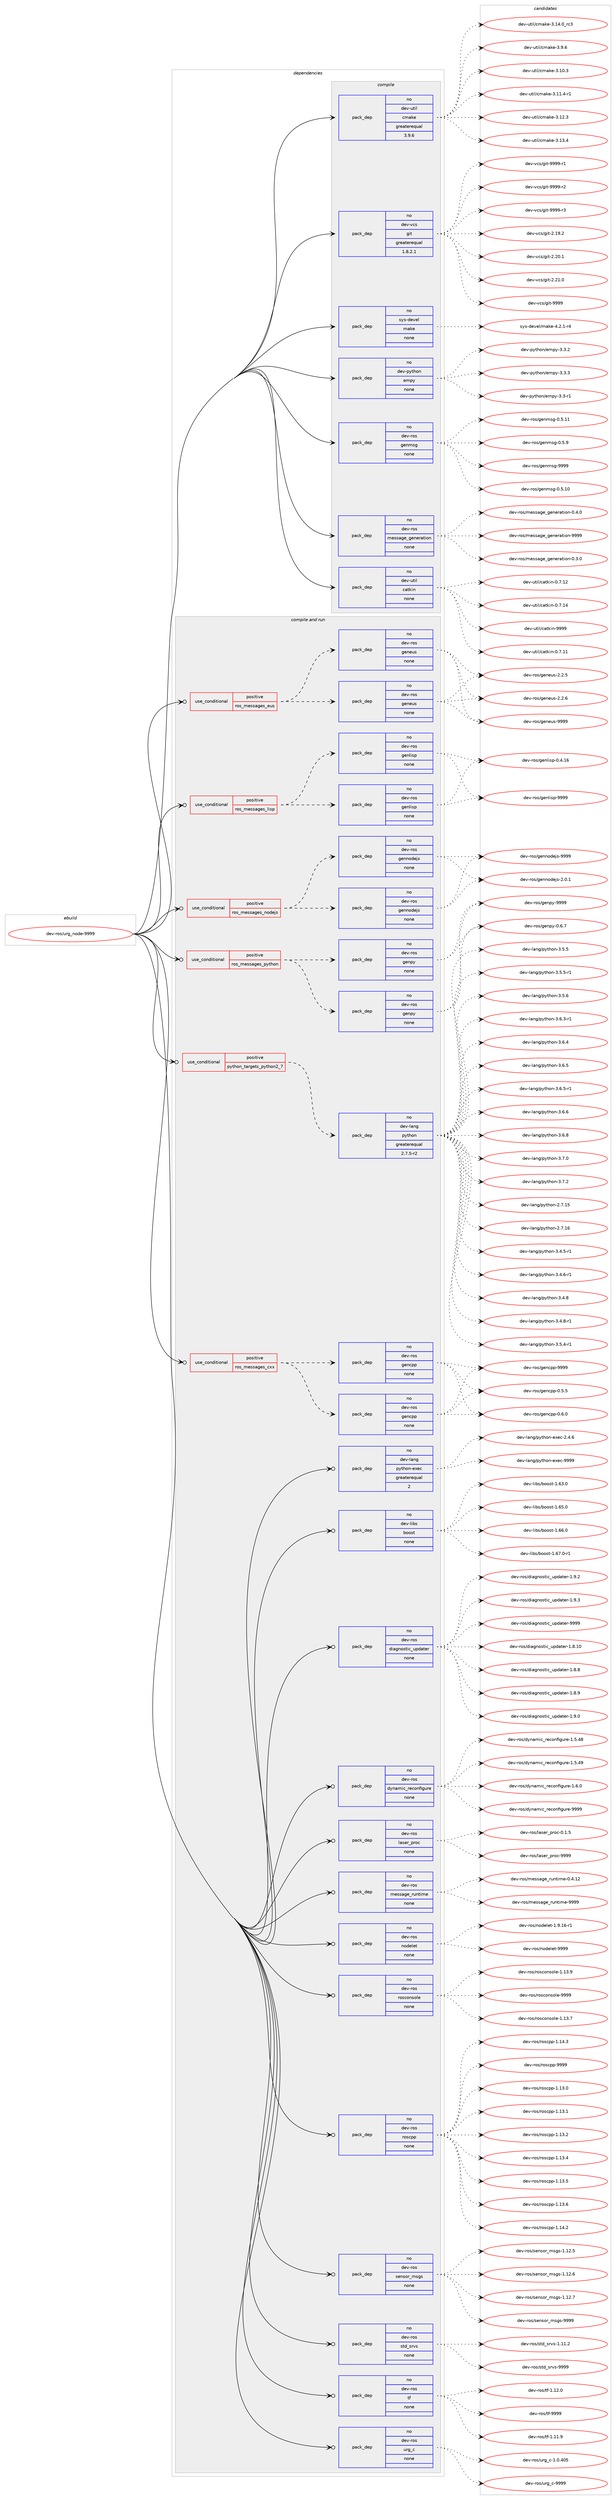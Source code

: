 digraph prolog {

# *************
# Graph options
# *************

newrank=true;
concentrate=true;
compound=true;
graph [rankdir=LR,fontname=Helvetica,fontsize=10,ranksep=1.5];#, ranksep=2.5, nodesep=0.2];
edge  [arrowhead=vee];
node  [fontname=Helvetica,fontsize=10];

# **********
# The ebuild
# **********

subgraph cluster_leftcol {
color=gray;
rank=same;
label=<<i>ebuild</i>>;
id [label="dev-ros/urg_node-9999", color=red, width=4, href="../dev-ros/urg_node-9999.svg"];
}

# ****************
# The dependencies
# ****************

subgraph cluster_midcol {
color=gray;
label=<<i>dependencies</i>>;
subgraph cluster_compile {
fillcolor="#eeeeee";
style=filled;
label=<<i>compile</i>>;
subgraph pack1061805 {
dependency1477040 [label=<<TABLE BORDER="0" CELLBORDER="1" CELLSPACING="0" CELLPADDING="4" WIDTH="220"><TR><TD ROWSPAN="6" CELLPADDING="30">pack_dep</TD></TR><TR><TD WIDTH="110">no</TD></TR><TR><TD>dev-python</TD></TR><TR><TD>empy</TD></TR><TR><TD>none</TD></TR><TR><TD></TD></TR></TABLE>>, shape=none, color=blue];
}
id:e -> dependency1477040:w [weight=20,style="solid",arrowhead="vee"];
subgraph pack1061806 {
dependency1477041 [label=<<TABLE BORDER="0" CELLBORDER="1" CELLSPACING="0" CELLPADDING="4" WIDTH="220"><TR><TD ROWSPAN="6" CELLPADDING="30">pack_dep</TD></TR><TR><TD WIDTH="110">no</TD></TR><TR><TD>dev-ros</TD></TR><TR><TD>genmsg</TD></TR><TR><TD>none</TD></TR><TR><TD></TD></TR></TABLE>>, shape=none, color=blue];
}
id:e -> dependency1477041:w [weight=20,style="solid",arrowhead="vee"];
subgraph pack1061807 {
dependency1477042 [label=<<TABLE BORDER="0" CELLBORDER="1" CELLSPACING="0" CELLPADDING="4" WIDTH="220"><TR><TD ROWSPAN="6" CELLPADDING="30">pack_dep</TD></TR><TR><TD WIDTH="110">no</TD></TR><TR><TD>dev-ros</TD></TR><TR><TD>message_generation</TD></TR><TR><TD>none</TD></TR><TR><TD></TD></TR></TABLE>>, shape=none, color=blue];
}
id:e -> dependency1477042:w [weight=20,style="solid",arrowhead="vee"];
subgraph pack1061808 {
dependency1477043 [label=<<TABLE BORDER="0" CELLBORDER="1" CELLSPACING="0" CELLPADDING="4" WIDTH="220"><TR><TD ROWSPAN="6" CELLPADDING="30">pack_dep</TD></TR><TR><TD WIDTH="110">no</TD></TR><TR><TD>dev-util</TD></TR><TR><TD>catkin</TD></TR><TR><TD>none</TD></TR><TR><TD></TD></TR></TABLE>>, shape=none, color=blue];
}
id:e -> dependency1477043:w [weight=20,style="solid",arrowhead="vee"];
subgraph pack1061809 {
dependency1477044 [label=<<TABLE BORDER="0" CELLBORDER="1" CELLSPACING="0" CELLPADDING="4" WIDTH="220"><TR><TD ROWSPAN="6" CELLPADDING="30">pack_dep</TD></TR><TR><TD WIDTH="110">no</TD></TR><TR><TD>dev-util</TD></TR><TR><TD>cmake</TD></TR><TR><TD>greaterequal</TD></TR><TR><TD>3.9.6</TD></TR></TABLE>>, shape=none, color=blue];
}
id:e -> dependency1477044:w [weight=20,style="solid",arrowhead="vee"];
subgraph pack1061810 {
dependency1477045 [label=<<TABLE BORDER="0" CELLBORDER="1" CELLSPACING="0" CELLPADDING="4" WIDTH="220"><TR><TD ROWSPAN="6" CELLPADDING="30">pack_dep</TD></TR><TR><TD WIDTH="110">no</TD></TR><TR><TD>dev-vcs</TD></TR><TR><TD>git</TD></TR><TR><TD>greaterequal</TD></TR><TR><TD>1.8.2.1</TD></TR></TABLE>>, shape=none, color=blue];
}
id:e -> dependency1477045:w [weight=20,style="solid",arrowhead="vee"];
subgraph pack1061811 {
dependency1477046 [label=<<TABLE BORDER="0" CELLBORDER="1" CELLSPACING="0" CELLPADDING="4" WIDTH="220"><TR><TD ROWSPAN="6" CELLPADDING="30">pack_dep</TD></TR><TR><TD WIDTH="110">no</TD></TR><TR><TD>sys-devel</TD></TR><TR><TD>make</TD></TR><TR><TD>none</TD></TR><TR><TD></TD></TR></TABLE>>, shape=none, color=blue];
}
id:e -> dependency1477046:w [weight=20,style="solid",arrowhead="vee"];
}
subgraph cluster_compileandrun {
fillcolor="#eeeeee";
style=filled;
label=<<i>compile and run</i>>;
subgraph cond391845 {
dependency1477047 [label=<<TABLE BORDER="0" CELLBORDER="1" CELLSPACING="0" CELLPADDING="4"><TR><TD ROWSPAN="3" CELLPADDING="10">use_conditional</TD></TR><TR><TD>positive</TD></TR><TR><TD>python_targets_python2_7</TD></TR></TABLE>>, shape=none, color=red];
subgraph pack1061812 {
dependency1477048 [label=<<TABLE BORDER="0" CELLBORDER="1" CELLSPACING="0" CELLPADDING="4" WIDTH="220"><TR><TD ROWSPAN="6" CELLPADDING="30">pack_dep</TD></TR><TR><TD WIDTH="110">no</TD></TR><TR><TD>dev-lang</TD></TR><TR><TD>python</TD></TR><TR><TD>greaterequal</TD></TR><TR><TD>2.7.5-r2</TD></TR></TABLE>>, shape=none, color=blue];
}
dependency1477047:e -> dependency1477048:w [weight=20,style="dashed",arrowhead="vee"];
}
id:e -> dependency1477047:w [weight=20,style="solid",arrowhead="odotvee"];
subgraph cond391846 {
dependency1477049 [label=<<TABLE BORDER="0" CELLBORDER="1" CELLSPACING="0" CELLPADDING="4"><TR><TD ROWSPAN="3" CELLPADDING="10">use_conditional</TD></TR><TR><TD>positive</TD></TR><TR><TD>ros_messages_cxx</TD></TR></TABLE>>, shape=none, color=red];
subgraph pack1061813 {
dependency1477050 [label=<<TABLE BORDER="0" CELLBORDER="1" CELLSPACING="0" CELLPADDING="4" WIDTH="220"><TR><TD ROWSPAN="6" CELLPADDING="30">pack_dep</TD></TR><TR><TD WIDTH="110">no</TD></TR><TR><TD>dev-ros</TD></TR><TR><TD>gencpp</TD></TR><TR><TD>none</TD></TR><TR><TD></TD></TR></TABLE>>, shape=none, color=blue];
}
dependency1477049:e -> dependency1477050:w [weight=20,style="dashed",arrowhead="vee"];
subgraph pack1061814 {
dependency1477051 [label=<<TABLE BORDER="0" CELLBORDER="1" CELLSPACING="0" CELLPADDING="4" WIDTH="220"><TR><TD ROWSPAN="6" CELLPADDING="30">pack_dep</TD></TR><TR><TD WIDTH="110">no</TD></TR><TR><TD>dev-ros</TD></TR><TR><TD>gencpp</TD></TR><TR><TD>none</TD></TR><TR><TD></TD></TR></TABLE>>, shape=none, color=blue];
}
dependency1477049:e -> dependency1477051:w [weight=20,style="dashed",arrowhead="vee"];
}
id:e -> dependency1477049:w [weight=20,style="solid",arrowhead="odotvee"];
subgraph cond391847 {
dependency1477052 [label=<<TABLE BORDER="0" CELLBORDER="1" CELLSPACING="0" CELLPADDING="4"><TR><TD ROWSPAN="3" CELLPADDING="10">use_conditional</TD></TR><TR><TD>positive</TD></TR><TR><TD>ros_messages_eus</TD></TR></TABLE>>, shape=none, color=red];
subgraph pack1061815 {
dependency1477053 [label=<<TABLE BORDER="0" CELLBORDER="1" CELLSPACING="0" CELLPADDING="4" WIDTH="220"><TR><TD ROWSPAN="6" CELLPADDING="30">pack_dep</TD></TR><TR><TD WIDTH="110">no</TD></TR><TR><TD>dev-ros</TD></TR><TR><TD>geneus</TD></TR><TR><TD>none</TD></TR><TR><TD></TD></TR></TABLE>>, shape=none, color=blue];
}
dependency1477052:e -> dependency1477053:w [weight=20,style="dashed",arrowhead="vee"];
subgraph pack1061816 {
dependency1477054 [label=<<TABLE BORDER="0" CELLBORDER="1" CELLSPACING="0" CELLPADDING="4" WIDTH="220"><TR><TD ROWSPAN="6" CELLPADDING="30">pack_dep</TD></TR><TR><TD WIDTH="110">no</TD></TR><TR><TD>dev-ros</TD></TR><TR><TD>geneus</TD></TR><TR><TD>none</TD></TR><TR><TD></TD></TR></TABLE>>, shape=none, color=blue];
}
dependency1477052:e -> dependency1477054:w [weight=20,style="dashed",arrowhead="vee"];
}
id:e -> dependency1477052:w [weight=20,style="solid",arrowhead="odotvee"];
subgraph cond391848 {
dependency1477055 [label=<<TABLE BORDER="0" CELLBORDER="1" CELLSPACING="0" CELLPADDING="4"><TR><TD ROWSPAN="3" CELLPADDING="10">use_conditional</TD></TR><TR><TD>positive</TD></TR><TR><TD>ros_messages_lisp</TD></TR></TABLE>>, shape=none, color=red];
subgraph pack1061817 {
dependency1477056 [label=<<TABLE BORDER="0" CELLBORDER="1" CELLSPACING="0" CELLPADDING="4" WIDTH="220"><TR><TD ROWSPAN="6" CELLPADDING="30">pack_dep</TD></TR><TR><TD WIDTH="110">no</TD></TR><TR><TD>dev-ros</TD></TR><TR><TD>genlisp</TD></TR><TR><TD>none</TD></TR><TR><TD></TD></TR></TABLE>>, shape=none, color=blue];
}
dependency1477055:e -> dependency1477056:w [weight=20,style="dashed",arrowhead="vee"];
subgraph pack1061818 {
dependency1477057 [label=<<TABLE BORDER="0" CELLBORDER="1" CELLSPACING="0" CELLPADDING="4" WIDTH="220"><TR><TD ROWSPAN="6" CELLPADDING="30">pack_dep</TD></TR><TR><TD WIDTH="110">no</TD></TR><TR><TD>dev-ros</TD></TR><TR><TD>genlisp</TD></TR><TR><TD>none</TD></TR><TR><TD></TD></TR></TABLE>>, shape=none, color=blue];
}
dependency1477055:e -> dependency1477057:w [weight=20,style="dashed",arrowhead="vee"];
}
id:e -> dependency1477055:w [weight=20,style="solid",arrowhead="odotvee"];
subgraph cond391849 {
dependency1477058 [label=<<TABLE BORDER="0" CELLBORDER="1" CELLSPACING="0" CELLPADDING="4"><TR><TD ROWSPAN="3" CELLPADDING="10">use_conditional</TD></TR><TR><TD>positive</TD></TR><TR><TD>ros_messages_nodejs</TD></TR></TABLE>>, shape=none, color=red];
subgraph pack1061819 {
dependency1477059 [label=<<TABLE BORDER="0" CELLBORDER="1" CELLSPACING="0" CELLPADDING="4" WIDTH="220"><TR><TD ROWSPAN="6" CELLPADDING="30">pack_dep</TD></TR><TR><TD WIDTH="110">no</TD></TR><TR><TD>dev-ros</TD></TR><TR><TD>gennodejs</TD></TR><TR><TD>none</TD></TR><TR><TD></TD></TR></TABLE>>, shape=none, color=blue];
}
dependency1477058:e -> dependency1477059:w [weight=20,style="dashed",arrowhead="vee"];
subgraph pack1061820 {
dependency1477060 [label=<<TABLE BORDER="0" CELLBORDER="1" CELLSPACING="0" CELLPADDING="4" WIDTH="220"><TR><TD ROWSPAN="6" CELLPADDING="30">pack_dep</TD></TR><TR><TD WIDTH="110">no</TD></TR><TR><TD>dev-ros</TD></TR><TR><TD>gennodejs</TD></TR><TR><TD>none</TD></TR><TR><TD></TD></TR></TABLE>>, shape=none, color=blue];
}
dependency1477058:e -> dependency1477060:w [weight=20,style="dashed",arrowhead="vee"];
}
id:e -> dependency1477058:w [weight=20,style="solid",arrowhead="odotvee"];
subgraph cond391850 {
dependency1477061 [label=<<TABLE BORDER="0" CELLBORDER="1" CELLSPACING="0" CELLPADDING="4"><TR><TD ROWSPAN="3" CELLPADDING="10">use_conditional</TD></TR><TR><TD>positive</TD></TR><TR><TD>ros_messages_python</TD></TR></TABLE>>, shape=none, color=red];
subgraph pack1061821 {
dependency1477062 [label=<<TABLE BORDER="0" CELLBORDER="1" CELLSPACING="0" CELLPADDING="4" WIDTH="220"><TR><TD ROWSPAN="6" CELLPADDING="30">pack_dep</TD></TR><TR><TD WIDTH="110">no</TD></TR><TR><TD>dev-ros</TD></TR><TR><TD>genpy</TD></TR><TR><TD>none</TD></TR><TR><TD></TD></TR></TABLE>>, shape=none, color=blue];
}
dependency1477061:e -> dependency1477062:w [weight=20,style="dashed",arrowhead="vee"];
subgraph pack1061822 {
dependency1477063 [label=<<TABLE BORDER="0" CELLBORDER="1" CELLSPACING="0" CELLPADDING="4" WIDTH="220"><TR><TD ROWSPAN="6" CELLPADDING="30">pack_dep</TD></TR><TR><TD WIDTH="110">no</TD></TR><TR><TD>dev-ros</TD></TR><TR><TD>genpy</TD></TR><TR><TD>none</TD></TR><TR><TD></TD></TR></TABLE>>, shape=none, color=blue];
}
dependency1477061:e -> dependency1477063:w [weight=20,style="dashed",arrowhead="vee"];
}
id:e -> dependency1477061:w [weight=20,style="solid",arrowhead="odotvee"];
subgraph pack1061823 {
dependency1477064 [label=<<TABLE BORDER="0" CELLBORDER="1" CELLSPACING="0" CELLPADDING="4" WIDTH="220"><TR><TD ROWSPAN="6" CELLPADDING="30">pack_dep</TD></TR><TR><TD WIDTH="110">no</TD></TR><TR><TD>dev-lang</TD></TR><TR><TD>python-exec</TD></TR><TR><TD>greaterequal</TD></TR><TR><TD>2</TD></TR></TABLE>>, shape=none, color=blue];
}
id:e -> dependency1477064:w [weight=20,style="solid",arrowhead="odotvee"];
subgraph pack1061824 {
dependency1477065 [label=<<TABLE BORDER="0" CELLBORDER="1" CELLSPACING="0" CELLPADDING="4" WIDTH="220"><TR><TD ROWSPAN="6" CELLPADDING="30">pack_dep</TD></TR><TR><TD WIDTH="110">no</TD></TR><TR><TD>dev-libs</TD></TR><TR><TD>boost</TD></TR><TR><TD>none</TD></TR><TR><TD></TD></TR></TABLE>>, shape=none, color=blue];
}
id:e -> dependency1477065:w [weight=20,style="solid",arrowhead="odotvee"];
subgraph pack1061825 {
dependency1477066 [label=<<TABLE BORDER="0" CELLBORDER="1" CELLSPACING="0" CELLPADDING="4" WIDTH="220"><TR><TD ROWSPAN="6" CELLPADDING="30">pack_dep</TD></TR><TR><TD WIDTH="110">no</TD></TR><TR><TD>dev-ros</TD></TR><TR><TD>diagnostic_updater</TD></TR><TR><TD>none</TD></TR><TR><TD></TD></TR></TABLE>>, shape=none, color=blue];
}
id:e -> dependency1477066:w [weight=20,style="solid",arrowhead="odotvee"];
subgraph pack1061826 {
dependency1477067 [label=<<TABLE BORDER="0" CELLBORDER="1" CELLSPACING="0" CELLPADDING="4" WIDTH="220"><TR><TD ROWSPAN="6" CELLPADDING="30">pack_dep</TD></TR><TR><TD WIDTH="110">no</TD></TR><TR><TD>dev-ros</TD></TR><TR><TD>dynamic_reconfigure</TD></TR><TR><TD>none</TD></TR><TR><TD></TD></TR></TABLE>>, shape=none, color=blue];
}
id:e -> dependency1477067:w [weight=20,style="solid",arrowhead="odotvee"];
subgraph pack1061827 {
dependency1477068 [label=<<TABLE BORDER="0" CELLBORDER="1" CELLSPACING="0" CELLPADDING="4" WIDTH="220"><TR><TD ROWSPAN="6" CELLPADDING="30">pack_dep</TD></TR><TR><TD WIDTH="110">no</TD></TR><TR><TD>dev-ros</TD></TR><TR><TD>laser_proc</TD></TR><TR><TD>none</TD></TR><TR><TD></TD></TR></TABLE>>, shape=none, color=blue];
}
id:e -> dependency1477068:w [weight=20,style="solid",arrowhead="odotvee"];
subgraph pack1061828 {
dependency1477069 [label=<<TABLE BORDER="0" CELLBORDER="1" CELLSPACING="0" CELLPADDING="4" WIDTH="220"><TR><TD ROWSPAN="6" CELLPADDING="30">pack_dep</TD></TR><TR><TD WIDTH="110">no</TD></TR><TR><TD>dev-ros</TD></TR><TR><TD>message_runtime</TD></TR><TR><TD>none</TD></TR><TR><TD></TD></TR></TABLE>>, shape=none, color=blue];
}
id:e -> dependency1477069:w [weight=20,style="solid",arrowhead="odotvee"];
subgraph pack1061829 {
dependency1477070 [label=<<TABLE BORDER="0" CELLBORDER="1" CELLSPACING="0" CELLPADDING="4" WIDTH="220"><TR><TD ROWSPAN="6" CELLPADDING="30">pack_dep</TD></TR><TR><TD WIDTH="110">no</TD></TR><TR><TD>dev-ros</TD></TR><TR><TD>nodelet</TD></TR><TR><TD>none</TD></TR><TR><TD></TD></TR></TABLE>>, shape=none, color=blue];
}
id:e -> dependency1477070:w [weight=20,style="solid",arrowhead="odotvee"];
subgraph pack1061830 {
dependency1477071 [label=<<TABLE BORDER="0" CELLBORDER="1" CELLSPACING="0" CELLPADDING="4" WIDTH="220"><TR><TD ROWSPAN="6" CELLPADDING="30">pack_dep</TD></TR><TR><TD WIDTH="110">no</TD></TR><TR><TD>dev-ros</TD></TR><TR><TD>rosconsole</TD></TR><TR><TD>none</TD></TR><TR><TD></TD></TR></TABLE>>, shape=none, color=blue];
}
id:e -> dependency1477071:w [weight=20,style="solid",arrowhead="odotvee"];
subgraph pack1061831 {
dependency1477072 [label=<<TABLE BORDER="0" CELLBORDER="1" CELLSPACING="0" CELLPADDING="4" WIDTH="220"><TR><TD ROWSPAN="6" CELLPADDING="30">pack_dep</TD></TR><TR><TD WIDTH="110">no</TD></TR><TR><TD>dev-ros</TD></TR><TR><TD>roscpp</TD></TR><TR><TD>none</TD></TR><TR><TD></TD></TR></TABLE>>, shape=none, color=blue];
}
id:e -> dependency1477072:w [weight=20,style="solid",arrowhead="odotvee"];
subgraph pack1061832 {
dependency1477073 [label=<<TABLE BORDER="0" CELLBORDER="1" CELLSPACING="0" CELLPADDING="4" WIDTH="220"><TR><TD ROWSPAN="6" CELLPADDING="30">pack_dep</TD></TR><TR><TD WIDTH="110">no</TD></TR><TR><TD>dev-ros</TD></TR><TR><TD>sensor_msgs</TD></TR><TR><TD>none</TD></TR><TR><TD></TD></TR></TABLE>>, shape=none, color=blue];
}
id:e -> dependency1477073:w [weight=20,style="solid",arrowhead="odotvee"];
subgraph pack1061833 {
dependency1477074 [label=<<TABLE BORDER="0" CELLBORDER="1" CELLSPACING="0" CELLPADDING="4" WIDTH="220"><TR><TD ROWSPAN="6" CELLPADDING="30">pack_dep</TD></TR><TR><TD WIDTH="110">no</TD></TR><TR><TD>dev-ros</TD></TR><TR><TD>std_srvs</TD></TR><TR><TD>none</TD></TR><TR><TD></TD></TR></TABLE>>, shape=none, color=blue];
}
id:e -> dependency1477074:w [weight=20,style="solid",arrowhead="odotvee"];
subgraph pack1061834 {
dependency1477075 [label=<<TABLE BORDER="0" CELLBORDER="1" CELLSPACING="0" CELLPADDING="4" WIDTH="220"><TR><TD ROWSPAN="6" CELLPADDING="30">pack_dep</TD></TR><TR><TD WIDTH="110">no</TD></TR><TR><TD>dev-ros</TD></TR><TR><TD>tf</TD></TR><TR><TD>none</TD></TR><TR><TD></TD></TR></TABLE>>, shape=none, color=blue];
}
id:e -> dependency1477075:w [weight=20,style="solid",arrowhead="odotvee"];
subgraph pack1061835 {
dependency1477076 [label=<<TABLE BORDER="0" CELLBORDER="1" CELLSPACING="0" CELLPADDING="4" WIDTH="220"><TR><TD ROWSPAN="6" CELLPADDING="30">pack_dep</TD></TR><TR><TD WIDTH="110">no</TD></TR><TR><TD>dev-ros</TD></TR><TR><TD>urg_c</TD></TR><TR><TD>none</TD></TR><TR><TD></TD></TR></TABLE>>, shape=none, color=blue];
}
id:e -> dependency1477076:w [weight=20,style="solid",arrowhead="odotvee"];
}
subgraph cluster_run {
fillcolor="#eeeeee";
style=filled;
label=<<i>run</i>>;
}
}

# **************
# The candidates
# **************

subgraph cluster_choices {
rank=same;
color=gray;
label=<<i>candidates</i>>;

subgraph choice1061805 {
color=black;
nodesep=1;
choice1001011184511212111610411111047101109112121455146514511449 [label="dev-python/empy-3.3-r1", color=red, width=4,href="../dev-python/empy-3.3-r1.svg"];
choice1001011184511212111610411111047101109112121455146514650 [label="dev-python/empy-3.3.2", color=red, width=4,href="../dev-python/empy-3.3.2.svg"];
choice1001011184511212111610411111047101109112121455146514651 [label="dev-python/empy-3.3.3", color=red, width=4,href="../dev-python/empy-3.3.3.svg"];
dependency1477040:e -> choice1001011184511212111610411111047101109112121455146514511449:w [style=dotted,weight="100"];
dependency1477040:e -> choice1001011184511212111610411111047101109112121455146514650:w [style=dotted,weight="100"];
dependency1477040:e -> choice1001011184511212111610411111047101109112121455146514651:w [style=dotted,weight="100"];
}
subgraph choice1061806 {
color=black;
nodesep=1;
choice100101118451141111154710310111010911510345484653464948 [label="dev-ros/genmsg-0.5.10", color=red, width=4,href="../dev-ros/genmsg-0.5.10.svg"];
choice100101118451141111154710310111010911510345484653464949 [label="dev-ros/genmsg-0.5.11", color=red, width=4,href="../dev-ros/genmsg-0.5.11.svg"];
choice1001011184511411111547103101110109115103454846534657 [label="dev-ros/genmsg-0.5.9", color=red, width=4,href="../dev-ros/genmsg-0.5.9.svg"];
choice10010111845114111115471031011101091151034557575757 [label="dev-ros/genmsg-9999", color=red, width=4,href="../dev-ros/genmsg-9999.svg"];
dependency1477041:e -> choice100101118451141111154710310111010911510345484653464948:w [style=dotted,weight="100"];
dependency1477041:e -> choice100101118451141111154710310111010911510345484653464949:w [style=dotted,weight="100"];
dependency1477041:e -> choice1001011184511411111547103101110109115103454846534657:w [style=dotted,weight="100"];
dependency1477041:e -> choice10010111845114111115471031011101091151034557575757:w [style=dotted,weight="100"];
}
subgraph choice1061807 {
color=black;
nodesep=1;
choice1001011184511411111547109101115115971031019510310111010111497116105111110454846514648 [label="dev-ros/message_generation-0.3.0", color=red, width=4,href="../dev-ros/message_generation-0.3.0.svg"];
choice1001011184511411111547109101115115971031019510310111010111497116105111110454846524648 [label="dev-ros/message_generation-0.4.0", color=red, width=4,href="../dev-ros/message_generation-0.4.0.svg"];
choice10010111845114111115471091011151159710310195103101110101114971161051111104557575757 [label="dev-ros/message_generation-9999", color=red, width=4,href="../dev-ros/message_generation-9999.svg"];
dependency1477042:e -> choice1001011184511411111547109101115115971031019510310111010111497116105111110454846514648:w [style=dotted,weight="100"];
dependency1477042:e -> choice1001011184511411111547109101115115971031019510310111010111497116105111110454846524648:w [style=dotted,weight="100"];
dependency1477042:e -> choice10010111845114111115471091011151159710310195103101110101114971161051111104557575757:w [style=dotted,weight="100"];
}
subgraph choice1061808 {
color=black;
nodesep=1;
choice1001011184511711610510847999711610710511045484655464949 [label="dev-util/catkin-0.7.11", color=red, width=4,href="../dev-util/catkin-0.7.11.svg"];
choice1001011184511711610510847999711610710511045484655464950 [label="dev-util/catkin-0.7.12", color=red, width=4,href="../dev-util/catkin-0.7.12.svg"];
choice1001011184511711610510847999711610710511045484655464952 [label="dev-util/catkin-0.7.14", color=red, width=4,href="../dev-util/catkin-0.7.14.svg"];
choice100101118451171161051084799971161071051104557575757 [label="dev-util/catkin-9999", color=red, width=4,href="../dev-util/catkin-9999.svg"];
dependency1477043:e -> choice1001011184511711610510847999711610710511045484655464949:w [style=dotted,weight="100"];
dependency1477043:e -> choice1001011184511711610510847999711610710511045484655464950:w [style=dotted,weight="100"];
dependency1477043:e -> choice1001011184511711610510847999711610710511045484655464952:w [style=dotted,weight="100"];
dependency1477043:e -> choice100101118451171161051084799971161071051104557575757:w [style=dotted,weight="100"];
}
subgraph choice1061809 {
color=black;
nodesep=1;
choice1001011184511711610510847991099710710145514649484651 [label="dev-util/cmake-3.10.3", color=red, width=4,href="../dev-util/cmake-3.10.3.svg"];
choice10010111845117116105108479910997107101455146494946524511449 [label="dev-util/cmake-3.11.4-r1", color=red, width=4,href="../dev-util/cmake-3.11.4-r1.svg"];
choice1001011184511711610510847991099710710145514649504651 [label="dev-util/cmake-3.12.3", color=red, width=4,href="../dev-util/cmake-3.12.3.svg"];
choice1001011184511711610510847991099710710145514649514652 [label="dev-util/cmake-3.13.4", color=red, width=4,href="../dev-util/cmake-3.13.4.svg"];
choice1001011184511711610510847991099710710145514649524648951149951 [label="dev-util/cmake-3.14.0_rc3", color=red, width=4,href="../dev-util/cmake-3.14.0_rc3.svg"];
choice10010111845117116105108479910997107101455146574654 [label="dev-util/cmake-3.9.6", color=red, width=4,href="../dev-util/cmake-3.9.6.svg"];
dependency1477044:e -> choice1001011184511711610510847991099710710145514649484651:w [style=dotted,weight="100"];
dependency1477044:e -> choice10010111845117116105108479910997107101455146494946524511449:w [style=dotted,weight="100"];
dependency1477044:e -> choice1001011184511711610510847991099710710145514649504651:w [style=dotted,weight="100"];
dependency1477044:e -> choice1001011184511711610510847991099710710145514649514652:w [style=dotted,weight="100"];
dependency1477044:e -> choice1001011184511711610510847991099710710145514649524648951149951:w [style=dotted,weight="100"];
dependency1477044:e -> choice10010111845117116105108479910997107101455146574654:w [style=dotted,weight="100"];
}
subgraph choice1061810 {
color=black;
nodesep=1;
choice10010111845118991154710310511645504649574650 [label="dev-vcs/git-2.19.2", color=red, width=4,href="../dev-vcs/git-2.19.2.svg"];
choice10010111845118991154710310511645504650484649 [label="dev-vcs/git-2.20.1", color=red, width=4,href="../dev-vcs/git-2.20.1.svg"];
choice10010111845118991154710310511645504650494648 [label="dev-vcs/git-2.21.0", color=red, width=4,href="../dev-vcs/git-2.21.0.svg"];
choice1001011184511899115471031051164557575757 [label="dev-vcs/git-9999", color=red, width=4,href="../dev-vcs/git-9999.svg"];
choice10010111845118991154710310511645575757574511449 [label="dev-vcs/git-9999-r1", color=red, width=4,href="../dev-vcs/git-9999-r1.svg"];
choice10010111845118991154710310511645575757574511450 [label="dev-vcs/git-9999-r2", color=red, width=4,href="../dev-vcs/git-9999-r2.svg"];
choice10010111845118991154710310511645575757574511451 [label="dev-vcs/git-9999-r3", color=red, width=4,href="../dev-vcs/git-9999-r3.svg"];
dependency1477045:e -> choice10010111845118991154710310511645504649574650:w [style=dotted,weight="100"];
dependency1477045:e -> choice10010111845118991154710310511645504650484649:w [style=dotted,weight="100"];
dependency1477045:e -> choice10010111845118991154710310511645504650494648:w [style=dotted,weight="100"];
dependency1477045:e -> choice1001011184511899115471031051164557575757:w [style=dotted,weight="100"];
dependency1477045:e -> choice10010111845118991154710310511645575757574511449:w [style=dotted,weight="100"];
dependency1477045:e -> choice10010111845118991154710310511645575757574511450:w [style=dotted,weight="100"];
dependency1477045:e -> choice10010111845118991154710310511645575757574511451:w [style=dotted,weight="100"];
}
subgraph choice1061811 {
color=black;
nodesep=1;
choice1151211154510010111810110847109971071014552465046494511452 [label="sys-devel/make-4.2.1-r4", color=red, width=4,href="../sys-devel/make-4.2.1-r4.svg"];
dependency1477046:e -> choice1151211154510010111810110847109971071014552465046494511452:w [style=dotted,weight="100"];
}
subgraph choice1061812 {
color=black;
nodesep=1;
choice10010111845108971101034711212111610411111045504655464953 [label="dev-lang/python-2.7.15", color=red, width=4,href="../dev-lang/python-2.7.15.svg"];
choice10010111845108971101034711212111610411111045504655464954 [label="dev-lang/python-2.7.16", color=red, width=4,href="../dev-lang/python-2.7.16.svg"];
choice1001011184510897110103471121211161041111104551465246534511449 [label="dev-lang/python-3.4.5-r1", color=red, width=4,href="../dev-lang/python-3.4.5-r1.svg"];
choice1001011184510897110103471121211161041111104551465246544511449 [label="dev-lang/python-3.4.6-r1", color=red, width=4,href="../dev-lang/python-3.4.6-r1.svg"];
choice100101118451089711010347112121116104111110455146524656 [label="dev-lang/python-3.4.8", color=red, width=4,href="../dev-lang/python-3.4.8.svg"];
choice1001011184510897110103471121211161041111104551465246564511449 [label="dev-lang/python-3.4.8-r1", color=red, width=4,href="../dev-lang/python-3.4.8-r1.svg"];
choice1001011184510897110103471121211161041111104551465346524511449 [label="dev-lang/python-3.5.4-r1", color=red, width=4,href="../dev-lang/python-3.5.4-r1.svg"];
choice100101118451089711010347112121116104111110455146534653 [label="dev-lang/python-3.5.5", color=red, width=4,href="../dev-lang/python-3.5.5.svg"];
choice1001011184510897110103471121211161041111104551465346534511449 [label="dev-lang/python-3.5.5-r1", color=red, width=4,href="../dev-lang/python-3.5.5-r1.svg"];
choice100101118451089711010347112121116104111110455146534654 [label="dev-lang/python-3.5.6", color=red, width=4,href="../dev-lang/python-3.5.6.svg"];
choice1001011184510897110103471121211161041111104551465446514511449 [label="dev-lang/python-3.6.3-r1", color=red, width=4,href="../dev-lang/python-3.6.3-r1.svg"];
choice100101118451089711010347112121116104111110455146544652 [label="dev-lang/python-3.6.4", color=red, width=4,href="../dev-lang/python-3.6.4.svg"];
choice100101118451089711010347112121116104111110455146544653 [label="dev-lang/python-3.6.5", color=red, width=4,href="../dev-lang/python-3.6.5.svg"];
choice1001011184510897110103471121211161041111104551465446534511449 [label="dev-lang/python-3.6.5-r1", color=red, width=4,href="../dev-lang/python-3.6.5-r1.svg"];
choice100101118451089711010347112121116104111110455146544654 [label="dev-lang/python-3.6.6", color=red, width=4,href="../dev-lang/python-3.6.6.svg"];
choice100101118451089711010347112121116104111110455146544656 [label="dev-lang/python-3.6.8", color=red, width=4,href="../dev-lang/python-3.6.8.svg"];
choice100101118451089711010347112121116104111110455146554648 [label="dev-lang/python-3.7.0", color=red, width=4,href="../dev-lang/python-3.7.0.svg"];
choice100101118451089711010347112121116104111110455146554650 [label="dev-lang/python-3.7.2", color=red, width=4,href="../dev-lang/python-3.7.2.svg"];
dependency1477048:e -> choice10010111845108971101034711212111610411111045504655464953:w [style=dotted,weight="100"];
dependency1477048:e -> choice10010111845108971101034711212111610411111045504655464954:w [style=dotted,weight="100"];
dependency1477048:e -> choice1001011184510897110103471121211161041111104551465246534511449:w [style=dotted,weight="100"];
dependency1477048:e -> choice1001011184510897110103471121211161041111104551465246544511449:w [style=dotted,weight="100"];
dependency1477048:e -> choice100101118451089711010347112121116104111110455146524656:w [style=dotted,weight="100"];
dependency1477048:e -> choice1001011184510897110103471121211161041111104551465246564511449:w [style=dotted,weight="100"];
dependency1477048:e -> choice1001011184510897110103471121211161041111104551465346524511449:w [style=dotted,weight="100"];
dependency1477048:e -> choice100101118451089711010347112121116104111110455146534653:w [style=dotted,weight="100"];
dependency1477048:e -> choice1001011184510897110103471121211161041111104551465346534511449:w [style=dotted,weight="100"];
dependency1477048:e -> choice100101118451089711010347112121116104111110455146534654:w [style=dotted,weight="100"];
dependency1477048:e -> choice1001011184510897110103471121211161041111104551465446514511449:w [style=dotted,weight="100"];
dependency1477048:e -> choice100101118451089711010347112121116104111110455146544652:w [style=dotted,weight="100"];
dependency1477048:e -> choice100101118451089711010347112121116104111110455146544653:w [style=dotted,weight="100"];
dependency1477048:e -> choice1001011184510897110103471121211161041111104551465446534511449:w [style=dotted,weight="100"];
dependency1477048:e -> choice100101118451089711010347112121116104111110455146544654:w [style=dotted,weight="100"];
dependency1477048:e -> choice100101118451089711010347112121116104111110455146544656:w [style=dotted,weight="100"];
dependency1477048:e -> choice100101118451089711010347112121116104111110455146554648:w [style=dotted,weight="100"];
dependency1477048:e -> choice100101118451089711010347112121116104111110455146554650:w [style=dotted,weight="100"];
}
subgraph choice1061813 {
color=black;
nodesep=1;
choice100101118451141111154710310111099112112454846534653 [label="dev-ros/gencpp-0.5.5", color=red, width=4,href="../dev-ros/gencpp-0.5.5.svg"];
choice100101118451141111154710310111099112112454846544648 [label="dev-ros/gencpp-0.6.0", color=red, width=4,href="../dev-ros/gencpp-0.6.0.svg"];
choice1001011184511411111547103101110991121124557575757 [label="dev-ros/gencpp-9999", color=red, width=4,href="../dev-ros/gencpp-9999.svg"];
dependency1477050:e -> choice100101118451141111154710310111099112112454846534653:w [style=dotted,weight="100"];
dependency1477050:e -> choice100101118451141111154710310111099112112454846544648:w [style=dotted,weight="100"];
dependency1477050:e -> choice1001011184511411111547103101110991121124557575757:w [style=dotted,weight="100"];
}
subgraph choice1061814 {
color=black;
nodesep=1;
choice100101118451141111154710310111099112112454846534653 [label="dev-ros/gencpp-0.5.5", color=red, width=4,href="../dev-ros/gencpp-0.5.5.svg"];
choice100101118451141111154710310111099112112454846544648 [label="dev-ros/gencpp-0.6.0", color=red, width=4,href="../dev-ros/gencpp-0.6.0.svg"];
choice1001011184511411111547103101110991121124557575757 [label="dev-ros/gencpp-9999", color=red, width=4,href="../dev-ros/gencpp-9999.svg"];
dependency1477051:e -> choice100101118451141111154710310111099112112454846534653:w [style=dotted,weight="100"];
dependency1477051:e -> choice100101118451141111154710310111099112112454846544648:w [style=dotted,weight="100"];
dependency1477051:e -> choice1001011184511411111547103101110991121124557575757:w [style=dotted,weight="100"];
}
subgraph choice1061815 {
color=black;
nodesep=1;
choice1001011184511411111547103101110101117115455046504653 [label="dev-ros/geneus-2.2.5", color=red, width=4,href="../dev-ros/geneus-2.2.5.svg"];
choice1001011184511411111547103101110101117115455046504654 [label="dev-ros/geneus-2.2.6", color=red, width=4,href="../dev-ros/geneus-2.2.6.svg"];
choice10010111845114111115471031011101011171154557575757 [label="dev-ros/geneus-9999", color=red, width=4,href="../dev-ros/geneus-9999.svg"];
dependency1477053:e -> choice1001011184511411111547103101110101117115455046504653:w [style=dotted,weight="100"];
dependency1477053:e -> choice1001011184511411111547103101110101117115455046504654:w [style=dotted,weight="100"];
dependency1477053:e -> choice10010111845114111115471031011101011171154557575757:w [style=dotted,weight="100"];
}
subgraph choice1061816 {
color=black;
nodesep=1;
choice1001011184511411111547103101110101117115455046504653 [label="dev-ros/geneus-2.2.5", color=red, width=4,href="../dev-ros/geneus-2.2.5.svg"];
choice1001011184511411111547103101110101117115455046504654 [label="dev-ros/geneus-2.2.6", color=red, width=4,href="../dev-ros/geneus-2.2.6.svg"];
choice10010111845114111115471031011101011171154557575757 [label="dev-ros/geneus-9999", color=red, width=4,href="../dev-ros/geneus-9999.svg"];
dependency1477054:e -> choice1001011184511411111547103101110101117115455046504653:w [style=dotted,weight="100"];
dependency1477054:e -> choice1001011184511411111547103101110101117115455046504654:w [style=dotted,weight="100"];
dependency1477054:e -> choice10010111845114111115471031011101011171154557575757:w [style=dotted,weight="100"];
}
subgraph choice1061817 {
color=black;
nodesep=1;
choice100101118451141111154710310111010810511511245484652464954 [label="dev-ros/genlisp-0.4.16", color=red, width=4,href="../dev-ros/genlisp-0.4.16.svg"];
choice10010111845114111115471031011101081051151124557575757 [label="dev-ros/genlisp-9999", color=red, width=4,href="../dev-ros/genlisp-9999.svg"];
dependency1477056:e -> choice100101118451141111154710310111010810511511245484652464954:w [style=dotted,weight="100"];
dependency1477056:e -> choice10010111845114111115471031011101081051151124557575757:w [style=dotted,weight="100"];
}
subgraph choice1061818 {
color=black;
nodesep=1;
choice100101118451141111154710310111010810511511245484652464954 [label="dev-ros/genlisp-0.4.16", color=red, width=4,href="../dev-ros/genlisp-0.4.16.svg"];
choice10010111845114111115471031011101081051151124557575757 [label="dev-ros/genlisp-9999", color=red, width=4,href="../dev-ros/genlisp-9999.svg"];
dependency1477057:e -> choice100101118451141111154710310111010810511511245484652464954:w [style=dotted,weight="100"];
dependency1477057:e -> choice10010111845114111115471031011101081051151124557575757:w [style=dotted,weight="100"];
}
subgraph choice1061819 {
color=black;
nodesep=1;
choice1001011184511411111547103101110110111100101106115455046484649 [label="dev-ros/gennodejs-2.0.1", color=red, width=4,href="../dev-ros/gennodejs-2.0.1.svg"];
choice10010111845114111115471031011101101111001011061154557575757 [label="dev-ros/gennodejs-9999", color=red, width=4,href="../dev-ros/gennodejs-9999.svg"];
dependency1477059:e -> choice1001011184511411111547103101110110111100101106115455046484649:w [style=dotted,weight="100"];
dependency1477059:e -> choice10010111845114111115471031011101101111001011061154557575757:w [style=dotted,weight="100"];
}
subgraph choice1061820 {
color=black;
nodesep=1;
choice1001011184511411111547103101110110111100101106115455046484649 [label="dev-ros/gennodejs-2.0.1", color=red, width=4,href="../dev-ros/gennodejs-2.0.1.svg"];
choice10010111845114111115471031011101101111001011061154557575757 [label="dev-ros/gennodejs-9999", color=red, width=4,href="../dev-ros/gennodejs-9999.svg"];
dependency1477060:e -> choice1001011184511411111547103101110110111100101106115455046484649:w [style=dotted,weight="100"];
dependency1477060:e -> choice10010111845114111115471031011101101111001011061154557575757:w [style=dotted,weight="100"];
}
subgraph choice1061821 {
color=black;
nodesep=1;
choice1001011184511411111547103101110112121454846544655 [label="dev-ros/genpy-0.6.7", color=red, width=4,href="../dev-ros/genpy-0.6.7.svg"];
choice10010111845114111115471031011101121214557575757 [label="dev-ros/genpy-9999", color=red, width=4,href="../dev-ros/genpy-9999.svg"];
dependency1477062:e -> choice1001011184511411111547103101110112121454846544655:w [style=dotted,weight="100"];
dependency1477062:e -> choice10010111845114111115471031011101121214557575757:w [style=dotted,weight="100"];
}
subgraph choice1061822 {
color=black;
nodesep=1;
choice1001011184511411111547103101110112121454846544655 [label="dev-ros/genpy-0.6.7", color=red, width=4,href="../dev-ros/genpy-0.6.7.svg"];
choice10010111845114111115471031011101121214557575757 [label="dev-ros/genpy-9999", color=red, width=4,href="../dev-ros/genpy-9999.svg"];
dependency1477063:e -> choice1001011184511411111547103101110112121454846544655:w [style=dotted,weight="100"];
dependency1477063:e -> choice10010111845114111115471031011101121214557575757:w [style=dotted,weight="100"];
}
subgraph choice1061823 {
color=black;
nodesep=1;
choice1001011184510897110103471121211161041111104510112010199455046524654 [label="dev-lang/python-exec-2.4.6", color=red, width=4,href="../dev-lang/python-exec-2.4.6.svg"];
choice10010111845108971101034711212111610411111045101120101994557575757 [label="dev-lang/python-exec-9999", color=red, width=4,href="../dev-lang/python-exec-9999.svg"];
dependency1477064:e -> choice1001011184510897110103471121211161041111104510112010199455046524654:w [style=dotted,weight="100"];
dependency1477064:e -> choice10010111845108971101034711212111610411111045101120101994557575757:w [style=dotted,weight="100"];
}
subgraph choice1061824 {
color=black;
nodesep=1;
choice1001011184510810598115479811111111511645494654514648 [label="dev-libs/boost-1.63.0", color=red, width=4,href="../dev-libs/boost-1.63.0.svg"];
choice1001011184510810598115479811111111511645494654534648 [label="dev-libs/boost-1.65.0", color=red, width=4,href="../dev-libs/boost-1.65.0.svg"];
choice1001011184510810598115479811111111511645494654544648 [label="dev-libs/boost-1.66.0", color=red, width=4,href="../dev-libs/boost-1.66.0.svg"];
choice10010111845108105981154798111111115116454946545546484511449 [label="dev-libs/boost-1.67.0-r1", color=red, width=4,href="../dev-libs/boost-1.67.0-r1.svg"];
dependency1477065:e -> choice1001011184510810598115479811111111511645494654514648:w [style=dotted,weight="100"];
dependency1477065:e -> choice1001011184510810598115479811111111511645494654534648:w [style=dotted,weight="100"];
dependency1477065:e -> choice1001011184510810598115479811111111511645494654544648:w [style=dotted,weight="100"];
dependency1477065:e -> choice10010111845108105981154798111111115116454946545546484511449:w [style=dotted,weight="100"];
}
subgraph choice1061825 {
color=black;
nodesep=1;
choice10010111845114111115471001059710311011111511610599951171121009711610111445494656464948 [label="dev-ros/diagnostic_updater-1.8.10", color=red, width=4,href="../dev-ros/diagnostic_updater-1.8.10.svg"];
choice100101118451141111154710010597103110111115116105999511711210097116101114454946564656 [label="dev-ros/diagnostic_updater-1.8.8", color=red, width=4,href="../dev-ros/diagnostic_updater-1.8.8.svg"];
choice100101118451141111154710010597103110111115116105999511711210097116101114454946564657 [label="dev-ros/diagnostic_updater-1.8.9", color=red, width=4,href="../dev-ros/diagnostic_updater-1.8.9.svg"];
choice100101118451141111154710010597103110111115116105999511711210097116101114454946574648 [label="dev-ros/diagnostic_updater-1.9.0", color=red, width=4,href="../dev-ros/diagnostic_updater-1.9.0.svg"];
choice100101118451141111154710010597103110111115116105999511711210097116101114454946574650 [label="dev-ros/diagnostic_updater-1.9.2", color=red, width=4,href="../dev-ros/diagnostic_updater-1.9.2.svg"];
choice100101118451141111154710010597103110111115116105999511711210097116101114454946574651 [label="dev-ros/diagnostic_updater-1.9.3", color=red, width=4,href="../dev-ros/diagnostic_updater-1.9.3.svg"];
choice1001011184511411111547100105971031101111151161059995117112100971161011144557575757 [label="dev-ros/diagnostic_updater-9999", color=red, width=4,href="../dev-ros/diagnostic_updater-9999.svg"];
dependency1477066:e -> choice10010111845114111115471001059710311011111511610599951171121009711610111445494656464948:w [style=dotted,weight="100"];
dependency1477066:e -> choice100101118451141111154710010597103110111115116105999511711210097116101114454946564656:w [style=dotted,weight="100"];
dependency1477066:e -> choice100101118451141111154710010597103110111115116105999511711210097116101114454946564657:w [style=dotted,weight="100"];
dependency1477066:e -> choice100101118451141111154710010597103110111115116105999511711210097116101114454946574648:w [style=dotted,weight="100"];
dependency1477066:e -> choice100101118451141111154710010597103110111115116105999511711210097116101114454946574650:w [style=dotted,weight="100"];
dependency1477066:e -> choice100101118451141111154710010597103110111115116105999511711210097116101114454946574651:w [style=dotted,weight="100"];
dependency1477066:e -> choice1001011184511411111547100105971031101111151161059995117112100971161011144557575757:w [style=dotted,weight="100"];
}
subgraph choice1061826 {
color=black;
nodesep=1;
choice10010111845114111115471001211109710910599951141019911111010210510311711410145494653465256 [label="dev-ros/dynamic_reconfigure-1.5.48", color=red, width=4,href="../dev-ros/dynamic_reconfigure-1.5.48.svg"];
choice10010111845114111115471001211109710910599951141019911111010210510311711410145494653465257 [label="dev-ros/dynamic_reconfigure-1.5.49", color=red, width=4,href="../dev-ros/dynamic_reconfigure-1.5.49.svg"];
choice100101118451141111154710012111097109105999511410199111110102105103117114101454946544648 [label="dev-ros/dynamic_reconfigure-1.6.0", color=red, width=4,href="../dev-ros/dynamic_reconfigure-1.6.0.svg"];
choice1001011184511411111547100121110971091059995114101991111101021051031171141014557575757 [label="dev-ros/dynamic_reconfigure-9999", color=red, width=4,href="../dev-ros/dynamic_reconfigure-9999.svg"];
dependency1477067:e -> choice10010111845114111115471001211109710910599951141019911111010210510311711410145494653465256:w [style=dotted,weight="100"];
dependency1477067:e -> choice10010111845114111115471001211109710910599951141019911111010210510311711410145494653465257:w [style=dotted,weight="100"];
dependency1477067:e -> choice100101118451141111154710012111097109105999511410199111110102105103117114101454946544648:w [style=dotted,weight="100"];
dependency1477067:e -> choice1001011184511411111547100121110971091059995114101991111101021051031171141014557575757:w [style=dotted,weight="100"];
}
subgraph choice1061827 {
color=black;
nodesep=1;
choice1001011184511411111547108971151011149511211411199454846494653 [label="dev-ros/laser_proc-0.1.5", color=red, width=4,href="../dev-ros/laser_proc-0.1.5.svg"];
choice10010111845114111115471089711510111495112114111994557575757 [label="dev-ros/laser_proc-9999", color=red, width=4,href="../dev-ros/laser_proc-9999.svg"];
dependency1477068:e -> choice1001011184511411111547108971151011149511211411199454846494653:w [style=dotted,weight="100"];
dependency1477068:e -> choice10010111845114111115471089711510111495112114111994557575757:w [style=dotted,weight="100"];
}
subgraph choice1061828 {
color=black;
nodesep=1;
choice1001011184511411111547109101115115971031019511411711011610510910145484652464950 [label="dev-ros/message_runtime-0.4.12", color=red, width=4,href="../dev-ros/message_runtime-0.4.12.svg"];
choice100101118451141111154710910111511597103101951141171101161051091014557575757 [label="dev-ros/message_runtime-9999", color=red, width=4,href="../dev-ros/message_runtime-9999.svg"];
dependency1477069:e -> choice1001011184511411111547109101115115971031019511411711011610510910145484652464950:w [style=dotted,weight="100"];
dependency1477069:e -> choice100101118451141111154710910111511597103101951141171101161051091014557575757:w [style=dotted,weight="100"];
}
subgraph choice1061829 {
color=black;
nodesep=1;
choice1001011184511411111547110111100101108101116454946574649544511449 [label="dev-ros/nodelet-1.9.16-r1", color=red, width=4,href="../dev-ros/nodelet-1.9.16-r1.svg"];
choice10010111845114111115471101111001011081011164557575757 [label="dev-ros/nodelet-9999", color=red, width=4,href="../dev-ros/nodelet-9999.svg"];
dependency1477070:e -> choice1001011184511411111547110111100101108101116454946574649544511449:w [style=dotted,weight="100"];
dependency1477070:e -> choice10010111845114111115471101111001011081011164557575757:w [style=dotted,weight="100"];
}
subgraph choice1061830 {
color=black;
nodesep=1;
choice10010111845114111115471141111159911111011511110810145494649514655 [label="dev-ros/rosconsole-1.13.7", color=red, width=4,href="../dev-ros/rosconsole-1.13.7.svg"];
choice10010111845114111115471141111159911111011511110810145494649514657 [label="dev-ros/rosconsole-1.13.9", color=red, width=4,href="../dev-ros/rosconsole-1.13.9.svg"];
choice1001011184511411111547114111115991111101151111081014557575757 [label="dev-ros/rosconsole-9999", color=red, width=4,href="../dev-ros/rosconsole-9999.svg"];
dependency1477071:e -> choice10010111845114111115471141111159911111011511110810145494649514655:w [style=dotted,weight="100"];
dependency1477071:e -> choice10010111845114111115471141111159911111011511110810145494649514657:w [style=dotted,weight="100"];
dependency1477071:e -> choice1001011184511411111547114111115991111101151111081014557575757:w [style=dotted,weight="100"];
}
subgraph choice1061831 {
color=black;
nodesep=1;
choice10010111845114111115471141111159911211245494649514648 [label="dev-ros/roscpp-1.13.0", color=red, width=4,href="../dev-ros/roscpp-1.13.0.svg"];
choice10010111845114111115471141111159911211245494649514649 [label="dev-ros/roscpp-1.13.1", color=red, width=4,href="../dev-ros/roscpp-1.13.1.svg"];
choice10010111845114111115471141111159911211245494649514650 [label="dev-ros/roscpp-1.13.2", color=red, width=4,href="../dev-ros/roscpp-1.13.2.svg"];
choice10010111845114111115471141111159911211245494649514652 [label="dev-ros/roscpp-1.13.4", color=red, width=4,href="../dev-ros/roscpp-1.13.4.svg"];
choice10010111845114111115471141111159911211245494649514653 [label="dev-ros/roscpp-1.13.5", color=red, width=4,href="../dev-ros/roscpp-1.13.5.svg"];
choice10010111845114111115471141111159911211245494649514654 [label="dev-ros/roscpp-1.13.6", color=red, width=4,href="../dev-ros/roscpp-1.13.6.svg"];
choice10010111845114111115471141111159911211245494649524650 [label="dev-ros/roscpp-1.14.2", color=red, width=4,href="../dev-ros/roscpp-1.14.2.svg"];
choice10010111845114111115471141111159911211245494649524651 [label="dev-ros/roscpp-1.14.3", color=red, width=4,href="../dev-ros/roscpp-1.14.3.svg"];
choice1001011184511411111547114111115991121124557575757 [label="dev-ros/roscpp-9999", color=red, width=4,href="../dev-ros/roscpp-9999.svg"];
dependency1477072:e -> choice10010111845114111115471141111159911211245494649514648:w [style=dotted,weight="100"];
dependency1477072:e -> choice10010111845114111115471141111159911211245494649514649:w [style=dotted,weight="100"];
dependency1477072:e -> choice10010111845114111115471141111159911211245494649514650:w [style=dotted,weight="100"];
dependency1477072:e -> choice10010111845114111115471141111159911211245494649514652:w [style=dotted,weight="100"];
dependency1477072:e -> choice10010111845114111115471141111159911211245494649514653:w [style=dotted,weight="100"];
dependency1477072:e -> choice10010111845114111115471141111159911211245494649514654:w [style=dotted,weight="100"];
dependency1477072:e -> choice10010111845114111115471141111159911211245494649524650:w [style=dotted,weight="100"];
dependency1477072:e -> choice10010111845114111115471141111159911211245494649524651:w [style=dotted,weight="100"];
dependency1477072:e -> choice1001011184511411111547114111115991121124557575757:w [style=dotted,weight="100"];
}
subgraph choice1061832 {
color=black;
nodesep=1;
choice10010111845114111115471151011101151111149510911510311545494649504653 [label="dev-ros/sensor_msgs-1.12.5", color=red, width=4,href="../dev-ros/sensor_msgs-1.12.5.svg"];
choice10010111845114111115471151011101151111149510911510311545494649504654 [label="dev-ros/sensor_msgs-1.12.6", color=red, width=4,href="../dev-ros/sensor_msgs-1.12.6.svg"];
choice10010111845114111115471151011101151111149510911510311545494649504655 [label="dev-ros/sensor_msgs-1.12.7", color=red, width=4,href="../dev-ros/sensor_msgs-1.12.7.svg"];
choice1001011184511411111547115101110115111114951091151031154557575757 [label="dev-ros/sensor_msgs-9999", color=red, width=4,href="../dev-ros/sensor_msgs-9999.svg"];
dependency1477073:e -> choice10010111845114111115471151011101151111149510911510311545494649504653:w [style=dotted,weight="100"];
dependency1477073:e -> choice10010111845114111115471151011101151111149510911510311545494649504654:w [style=dotted,weight="100"];
dependency1477073:e -> choice10010111845114111115471151011101151111149510911510311545494649504655:w [style=dotted,weight="100"];
dependency1477073:e -> choice1001011184511411111547115101110115111114951091151031154557575757:w [style=dotted,weight="100"];
}
subgraph choice1061833 {
color=black;
nodesep=1;
choice10010111845114111115471151161009511511411811545494649494650 [label="dev-ros/std_srvs-1.11.2", color=red, width=4,href="../dev-ros/std_srvs-1.11.2.svg"];
choice1001011184511411111547115116100951151141181154557575757 [label="dev-ros/std_srvs-9999", color=red, width=4,href="../dev-ros/std_srvs-9999.svg"];
dependency1477074:e -> choice10010111845114111115471151161009511511411811545494649494650:w [style=dotted,weight="100"];
dependency1477074:e -> choice1001011184511411111547115116100951151141181154557575757:w [style=dotted,weight="100"];
}
subgraph choice1061834 {
color=black;
nodesep=1;
choice100101118451141111154711610245494649494657 [label="dev-ros/tf-1.11.9", color=red, width=4,href="../dev-ros/tf-1.11.9.svg"];
choice100101118451141111154711610245494649504648 [label="dev-ros/tf-1.12.0", color=red, width=4,href="../dev-ros/tf-1.12.0.svg"];
choice10010111845114111115471161024557575757 [label="dev-ros/tf-9999", color=red, width=4,href="../dev-ros/tf-9999.svg"];
dependency1477075:e -> choice100101118451141111154711610245494649494657:w [style=dotted,weight="100"];
dependency1477075:e -> choice100101118451141111154711610245494649504648:w [style=dotted,weight="100"];
dependency1477075:e -> choice10010111845114111115471161024557575757:w [style=dotted,weight="100"];
}
subgraph choice1061835 {
color=black;
nodesep=1;
choice100101118451141111154711711410395994549464846524853 [label="dev-ros/urg_c-1.0.405", color=red, width=4,href="../dev-ros/urg_c-1.0.405.svg"];
choice100101118451141111154711711410395994557575757 [label="dev-ros/urg_c-9999", color=red, width=4,href="../dev-ros/urg_c-9999.svg"];
dependency1477076:e -> choice100101118451141111154711711410395994549464846524853:w [style=dotted,weight="100"];
dependency1477076:e -> choice100101118451141111154711711410395994557575757:w [style=dotted,weight="100"];
}
}

}
